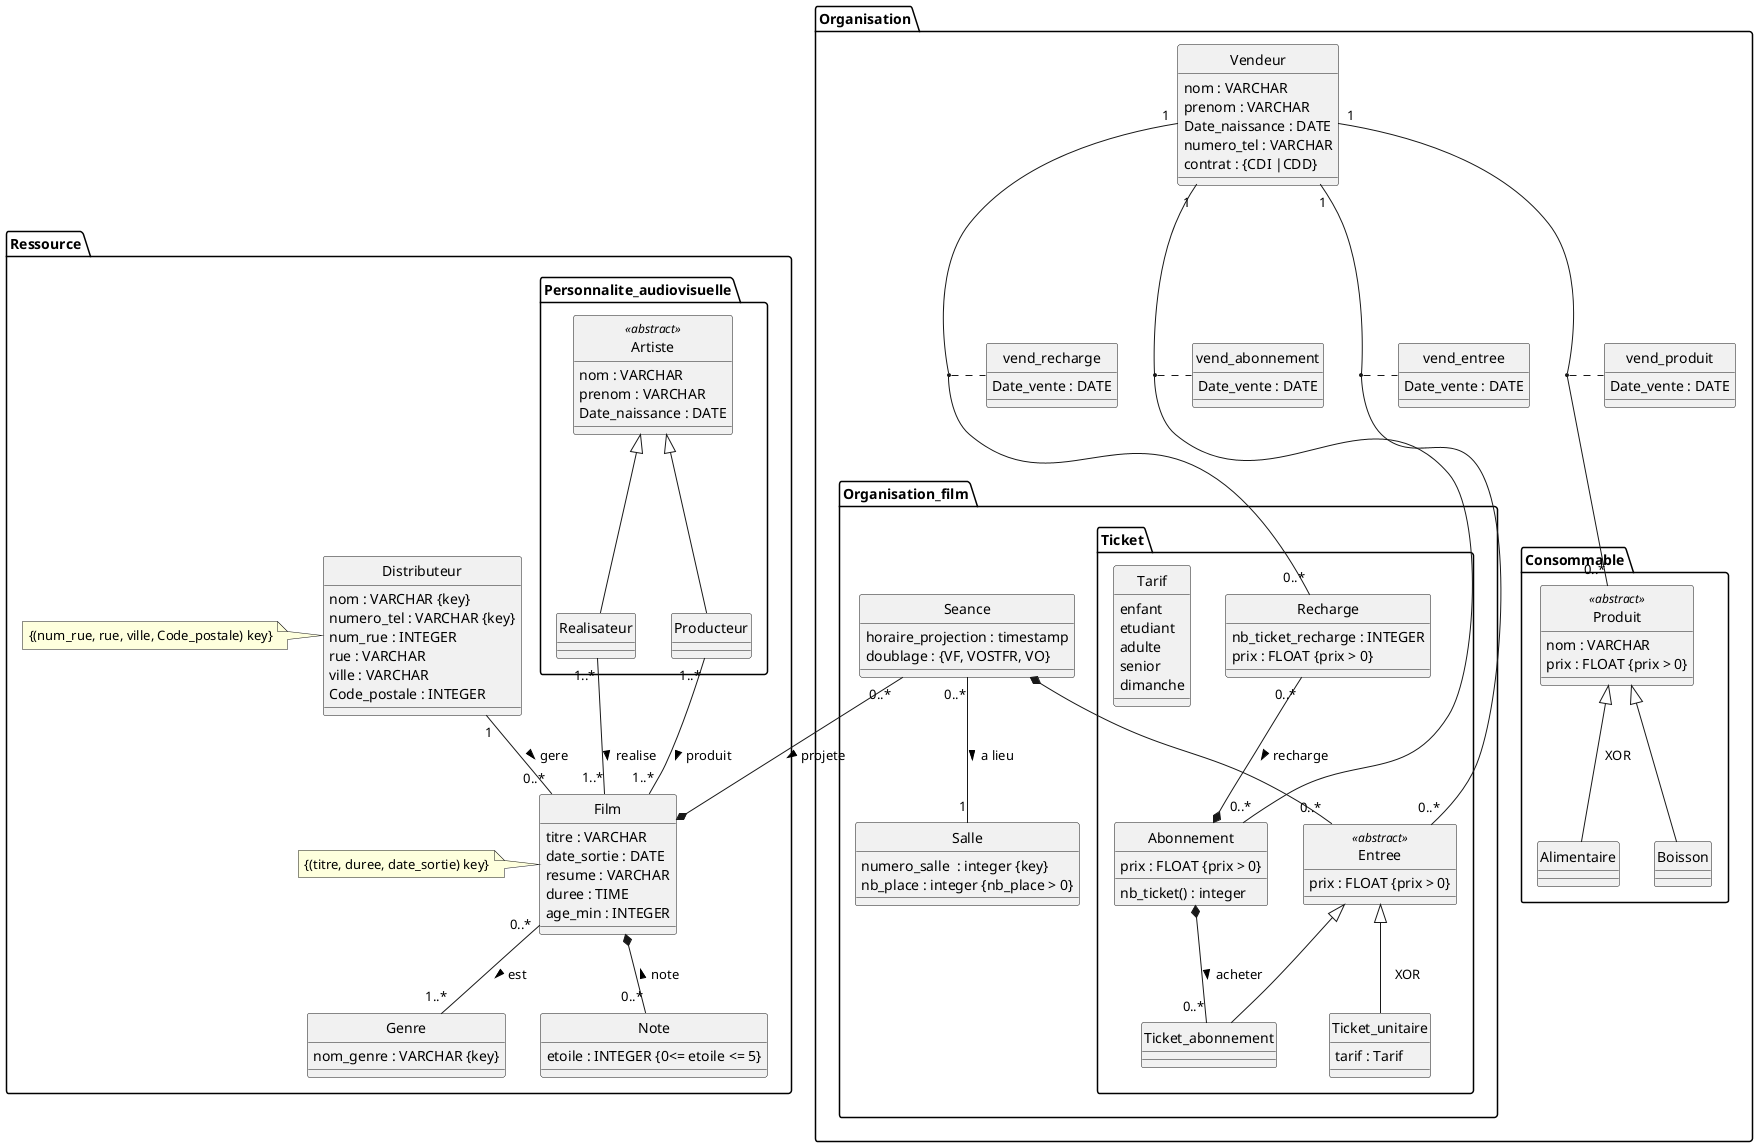 @startuml
hide circle

package Ressource{
  package Personnalite_audiovisuelle{
    class Artiste <<abstract>>{
      nom : VARCHAR
      prenom : VARCHAR
      Date_naissance : DATE
    }

    class Realisateur{

    }

    class Producteur{

    }
  }

  class Film{
    titre : VARCHAR
    date_sortie : DATE
    resume : VARCHAR
    duree : TIME
    age_min : INTEGER
  }
  note left : {(titre, duree, date_sortie) key}

  Artiste <|-- Realisateur
  Artiste <|-- Producteur

  class Genre{
    nom_genre : VARCHAR {key}
  }

  class Distributeur{
    nom : VARCHAR {key}
    numero_tel : VARCHAR {key}
    num_rue : INTEGER
    rue : VARCHAR
    ville : VARCHAR
    Code_postale : INTEGER
  }
  Note left : {(num_rue, rue, ville, Code_postale) key}

  class Note{
    etoile : INTEGER {0<= etoile <= 5}
  }

  Film "0..*"-- "1..*" Genre : est >
  Realisateur "1..*" -- "1..*" Film : realise >
  Producteur "1..*" -- "1..*" Film : produit >
  Distributeur "1" -- "0..*" Film : gere >
  Film *-- "0..*" Note : note <

}
package Organisation{
  class Vendeur{
    nom : VARCHAR
    prenom : VARCHAR
    Date_naissance : DATE
    numero_tel : VARCHAR
    contrat : {CDI |CDD}
  }

  class vend_recharge{
    Date_vente : DATE
  }

  class vend_abonnement{
    Date_vente : DATE
  }

  class vend_produit{
    Date_vente : DATE
  }

  class vend_entree{
    Date_vente : DATE
  }

  package Organisation_film{

    class Seance{
      horaire_projection : timestamp
      doublage : {VF, VOSTFR, VO}
    }

    class Salle{
      numero_salle  : integer {key}
      nb_place : integer {nb_place > 0}
    }

    package Ticket{
      class Entree <<abstract>>{
          prix : FLOAT {prix > 0}
        }

        class Abonnement{
          prix : FLOAT {prix > 0}
          nb_ticket() : integer
        }

        class Recharge{
          nb_ticket_recharge : INTEGER
          prix : FLOAT {prix > 0}
        }

        class Ticket_unitaire{
          tarif : Tarif
        }

        class Ticket_abonnement{

        }

        enum Tarif{
          enfant
          etudiant
          adulte
          senior
          dimanche
        }
      }
  }
  package Consommable{
    class Produit<<abstract>>{
      nom : VARCHAR
      prix : FLOAT {prix > 0}
    }

    class Alimentaire{

    }

    class Boisson{

    }
  }

  Seance "0..*"--"1" Salle : a lieu >
  Seance *--"0..*" Entree
  Seance "0..*" --* Film : projete >
  Produit <|-- Alimentaire : "  XOR"
  Produit <|-- Boisson
  Entree <|-- Ticket_unitaire : "    XOR"
  Entree <|-- Ticket_abonnement
  Abonnement *--"0..*" Ticket_abonnement : acheter >
  Recharge "0..*"--* Abonnement : recharge >


  Vendeur "1" -- "0..*" Recharge
  (Vendeur, Recharge). vend_recharge
  Vendeur "1" -- "0..*" Abonnement
  (Vendeur, Abonnement). vend_abonnement
  Vendeur "1"-- "0..*" Produit
  (Vendeur, Produit). vend_produit
  Vendeur "1"-- "0..*" Entree
  (Vendeur, Entree). vend_entree
}
@enduml
